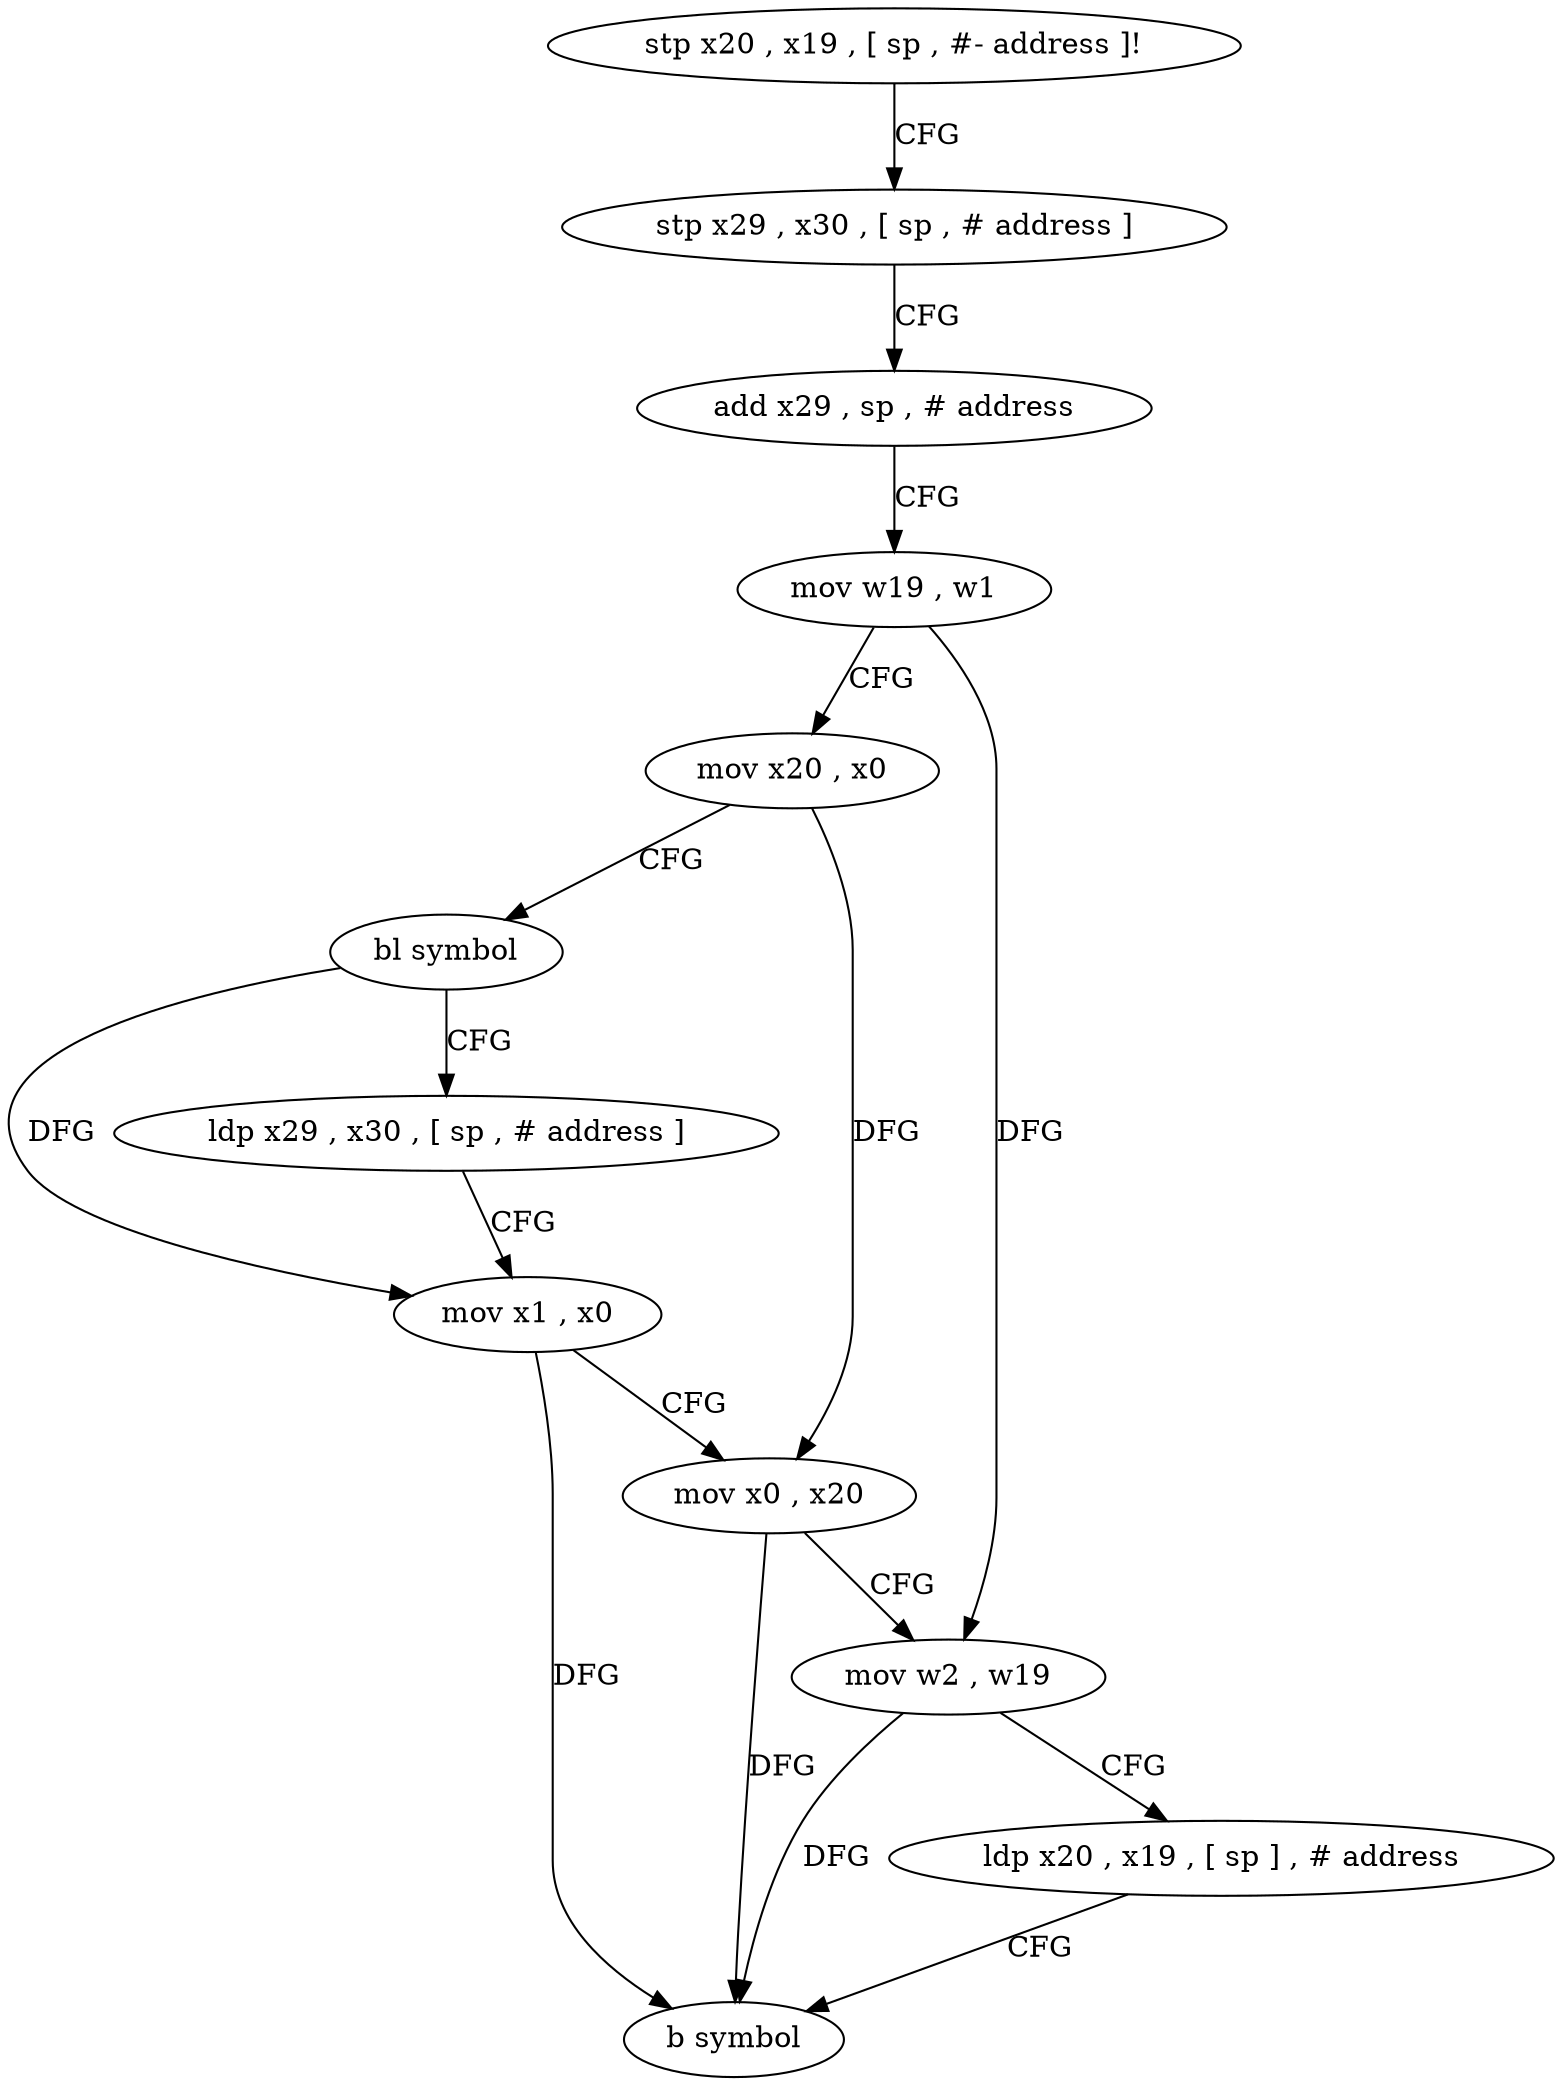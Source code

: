 digraph "func" {
"4252904" [label = "stp x20 , x19 , [ sp , #- address ]!" ]
"4252908" [label = "stp x29 , x30 , [ sp , # address ]" ]
"4252912" [label = "add x29 , sp , # address" ]
"4252916" [label = "mov w19 , w1" ]
"4252920" [label = "mov x20 , x0" ]
"4252924" [label = "bl symbol" ]
"4252928" [label = "ldp x29 , x30 , [ sp , # address ]" ]
"4252932" [label = "mov x1 , x0" ]
"4252936" [label = "mov x0 , x20" ]
"4252940" [label = "mov w2 , w19" ]
"4252944" [label = "ldp x20 , x19 , [ sp ] , # address" ]
"4252948" [label = "b symbol" ]
"4252904" -> "4252908" [ label = "CFG" ]
"4252908" -> "4252912" [ label = "CFG" ]
"4252912" -> "4252916" [ label = "CFG" ]
"4252916" -> "4252920" [ label = "CFG" ]
"4252916" -> "4252940" [ label = "DFG" ]
"4252920" -> "4252924" [ label = "CFG" ]
"4252920" -> "4252936" [ label = "DFG" ]
"4252924" -> "4252928" [ label = "CFG" ]
"4252924" -> "4252932" [ label = "DFG" ]
"4252928" -> "4252932" [ label = "CFG" ]
"4252932" -> "4252936" [ label = "CFG" ]
"4252932" -> "4252948" [ label = "DFG" ]
"4252936" -> "4252940" [ label = "CFG" ]
"4252936" -> "4252948" [ label = "DFG" ]
"4252940" -> "4252944" [ label = "CFG" ]
"4252940" -> "4252948" [ label = "DFG" ]
"4252944" -> "4252948" [ label = "CFG" ]
}

